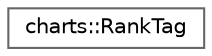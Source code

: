 digraph "Graphical Class Hierarchy"
{
 // LATEX_PDF_SIZE
  bgcolor="transparent";
  edge [fontname=Helvetica,fontsize=10,labelfontname=Helvetica,labelfontsize=10];
  node [fontname=Helvetica,fontsize=10,shape=box,height=0.2,width=0.4];
  rankdir="LR";
  Node0 [id="Node000000",label="charts::RankTag",height=0.2,width=0.4,color="grey40", fillcolor="white", style="filled",URL="$structcharts_1_1RankTag.html",tooltip=" "];
}
